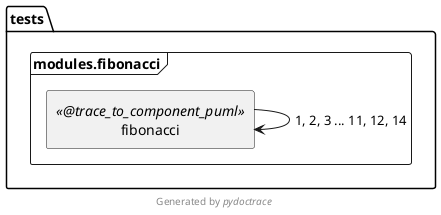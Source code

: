 @startuml tests.modules.fibonacci.fibonacci-component
skinparam BoxPadding 10
skinparam componentStyle rectangle
set separator .
!pragma useIntermediatePackages false

package tests.modules {
  frame fibonacci {
    [tests.modules.fibonacci.fibonacci] as "fibonacci" << @trace_to_component_puml >>
  }
}
[tests.modules.fibonacci.fibonacci] -> [tests.modules.fibonacci.fibonacci] : 1, 2, 3 ... 11, 12, 14

footer Generated by //pydoctrace//
@enduml
